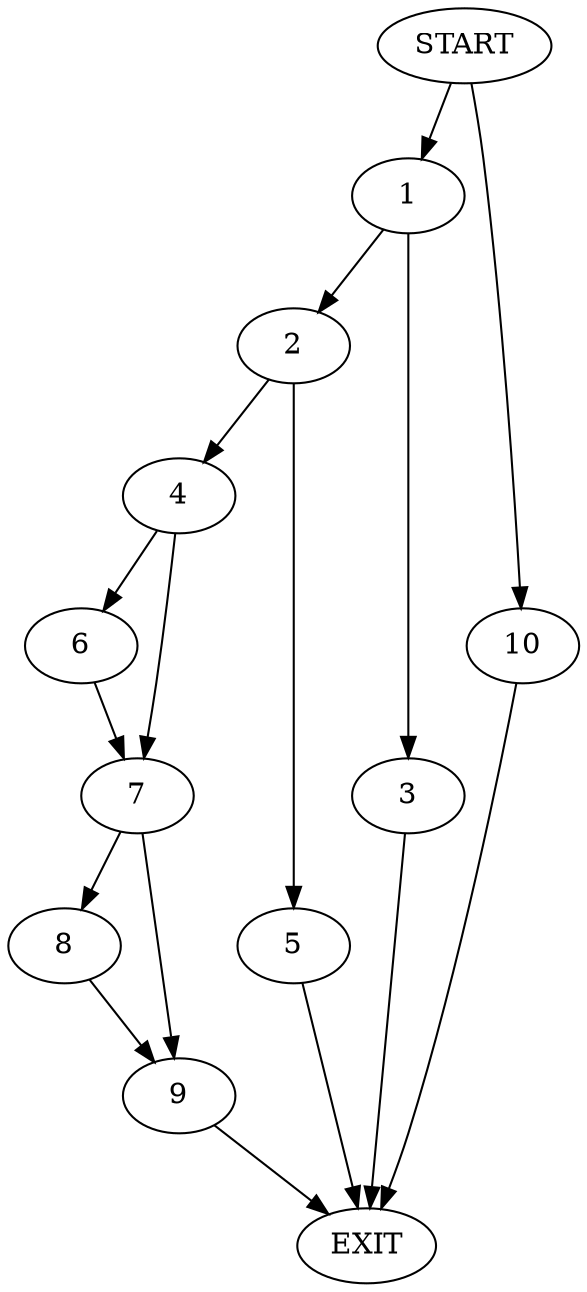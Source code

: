 digraph {
0 [label="START"]
11 [label="EXIT"]
0 -> 1
1 -> 2
1 -> 3
2 -> 4
2 -> 5
3 -> 11
5 -> 11
4 -> 6
4 -> 7
7 -> 8
7 -> 9
6 -> 7
8 -> 9
9 -> 11
0 -> 10
10 -> 11
}
